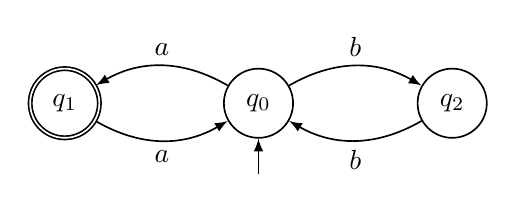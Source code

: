 \begin{tikzpicture}[->,>=latex,node distance=7em,semithick]

\node[initial below,state,transform shape, initial text={}] (q0) {$q_0$};
\node[state, accepting, transform shape] (q1) [left of=q0] {$q_1$};
\node[state, transform shape] (q2) [right of=q0] {$q_2$};

\path
    (q0) edge [bend right] node [above] {$a$} (q1)
    (q1) edge [bend right] node [below] {$a$} (q0)
    (q0) edge [bend left] node [above] {$b$} (q2)
    (q2) edge [bend left] node [below] {$b$} (q0)
;

\end{tikzpicture}
